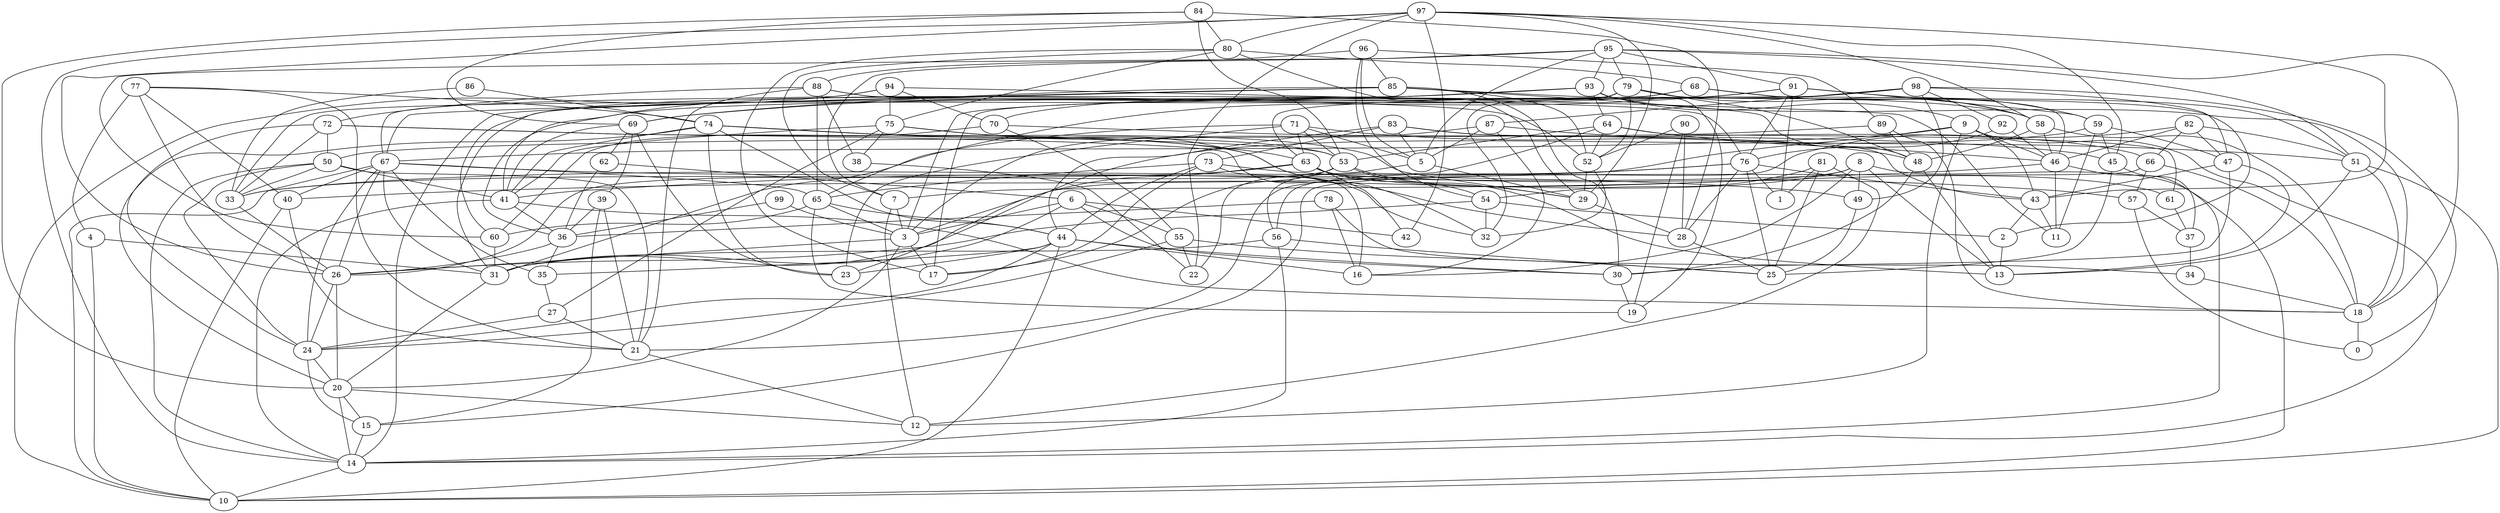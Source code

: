 digraph GG_graph {

subgraph G_graph {
edge [color = black]
"77" -> "40" [dir = none]
"77" -> "4" [dir = none]
"77" -> "26" [dir = none]
"77" -> "74" [dir = none]
"77" -> "21" [dir = none]
"56" -> "31" [dir = none]
"56" -> "14" [dir = none]
"56" -> "25" [dir = none]
"79" -> "33" [dir = none]
"79" -> "48" [dir = none]
"79" -> "17" [dir = none]
"79" -> "52" [dir = none]
"87" -> "5" [dir = none]
"87" -> "3" [dir = none]
"33" -> "26" [dir = none]
"6" -> "30" [dir = none]
"6" -> "3" [dir = none]
"6" -> "55" [dir = none]
"97" -> "42" [dir = none]
"97" -> "29" [dir = none]
"97" -> "58" [dir = none]
"97" -> "14" [dir = none]
"97" -> "80" [dir = none]
"60" -> "31" [dir = none]
"46" -> "41" [dir = none]
"46" -> "11" [dir = none]
"37" -> "34" [dir = none]
"68" -> "31" [dir = none]
"68" -> "59" [dir = none]
"68" -> "46" [dir = none]
"68" -> "41" [dir = none]
"68" -> "58" [dir = none]
"75" -> "38" [dir = none]
"75" -> "41" [dir = none]
"41" -> "14" [dir = none]
"41" -> "36" [dir = none]
"14" -> "10" [dir = none]
"84" -> "20" [dir = none]
"84" -> "28" [dir = none]
"84" -> "80" [dir = none]
"58" -> "18" [dir = none]
"30" -> "19" [dir = none]
"89" -> "48" [dir = none]
"89" -> "18" [dir = none]
"89" -> "50" [dir = none]
"51" -> "13" [dir = none]
"51" -> "10" [dir = none]
"51" -> "18" [dir = none]
"85" -> "67" [dir = none]
"85" -> "14" [dir = none]
"85" -> "52" [dir = none]
"85" -> "30" [dir = none]
"99" -> "36" [dir = none]
"99" -> "3" [dir = none]
"29" -> "28" [dir = none]
"8" -> "13" [dir = none]
"8" -> "3" [dir = none]
"8" -> "16" [dir = none]
"8" -> "49" [dir = none]
"36" -> "26" [dir = none]
"36" -> "35" [dir = none]
"78" -> "16" [dir = none]
"78" -> "34" [dir = none]
"4" -> "10" [dir = none]
"4" -> "31" [dir = none]
"34" -> "18" [dir = none]
"53" -> "13" [dir = none]
"94" -> "67" [dir = none]
"94" -> "10" [dir = none]
"94" -> "70" [dir = none]
"39" -> "21" [dir = none]
"39" -> "36" [dir = none]
"88" -> "21" [dir = none]
"88" -> "52" [dir = none]
"88" -> "65" [dir = none]
"88" -> "76" [dir = none]
"88" -> "38" [dir = none]
"63" -> "33" [dir = none]
"63" -> "42" [dir = none]
"63" -> "61" [dir = none]
"76" -> "40" [dir = none]
"90" -> "52" [dir = none]
"90" -> "19" [dir = none]
"90" -> "28" [dir = none]
"48" -> "30" [dir = none]
"48" -> "13" [dir = none]
"74" -> "29" [dir = none]
"74" -> "41" [dir = none]
"74" -> "44" [dir = none]
"83" -> "5" [dir = none]
"83" -> "44" [dir = none]
"82" -> "46" [dir = none]
"82" -> "47" [dir = none]
"98" -> "92" [dir = none]
"98" -> "87" [dir = none]
"98" -> "63" [dir = none]
"98" -> "49" [dir = none]
"98" -> "36" [dir = none]
"45" -> "25" [dir = none]
"45" -> "37" [dir = none]
"57" -> "0" [dir = none]
"57" -> "37" [dir = none]
"31" -> "20" [dir = none]
"92" -> "76" [dir = none]
"71" -> "31" [dir = none]
"71" -> "5" [dir = none]
"43" -> "2" [dir = none]
"43" -> "11" [dir = none]
"96" -> "85" [dir = none]
"96" -> "89" [dir = none]
"96" -> "54" [dir = none]
"96" -> "88" [dir = none]
"47" -> "30" [dir = none]
"47" -> "13" [dir = none]
"47" -> "43" [dir = none]
"91" -> "1" [dir = none]
"91" -> "59" [dir = none]
"91" -> "51" [dir = none]
"91" -> "65" [dir = none]
"54" -> "32" [dir = none]
"54" -> "26" [dir = none]
"54" -> "2" [dir = none]
"86" -> "74" [dir = none]
"86" -> "33" [dir = none]
"20" -> "14" [dir = none]
"20" -> "12" [dir = none]
"5" -> "29" [dir = none]
"5" -> "22" [dir = none]
"81" -> "54" [dir = none]
"81" -> "25" [dir = none]
"81" -> "1" [dir = none]
"69" -> "23" [dir = none]
"69" -> "62" [dir = none]
"95" -> "51" [dir = none]
"95" -> "18" [dir = none]
"95" -> "79" [dir = none]
"95" -> "91" [dir = none]
"18" -> "0" [dir = none]
"73" -> "16" [dir = none]
"73" -> "57" [dir = none]
"73" -> "65" [dir = none]
"73" -> "17" [dir = none]
"66" -> "15" [dir = none]
"66" -> "18" [dir = none]
"66" -> "57" [dir = none]
"70" -> "45" [dir = none]
"70" -> "60" [dir = none]
"50" -> "41" [dir = none]
"59" -> "47" [dir = none]
"59" -> "11" [dir = none]
"59" -> "45" [dir = none]
"59" -> "23" [dir = none]
"67" -> "49" [dir = none]
"67" -> "10" [dir = none]
"67" -> "35" [dir = none]
"67" -> "26" [dir = none]
"67" -> "31" [dir = none]
"67" -> "40" [dir = none]
"24" -> "20" [dir = none]
"24" -> "15" [dir = none]
"72" -> "33" [dir = none]
"72" -> "24" [dir = none]
"72" -> "32" [dir = none]
"65" -> "3" [dir = none]
"65" -> "60" [dir = none]
"65" -> "19" [dir = none]
"7" -> "12" [dir = none]
"80" -> "75" [dir = none]
"80" -> "29" [dir = none]
"80" -> "68" [dir = none]
"80" -> "7" [dir = none]
"9" -> "12" [dir = none]
"9" -> "14" [dir = none]
"9" -> "67" [dir = none]
"93" -> "60" [dir = none]
"93" -> "3" [dir = none]
"93" -> "18" [dir = none]
"93" -> "69" [dir = none]
"93" -> "19" [dir = none]
"55" -> "24" [dir = none]
"55" -> "22" [dir = none]
"55" -> "25" [dir = none]
"62" -> "36" [dir = none]
"62" -> "6" [dir = none]
"3" -> "20" [dir = none]
"3" -> "26" [dir = none]
"3" -> "17" [dir = none]
"15" -> "14" [dir = none]
"26" -> "24" [dir = none]
"44" -> "30" [dir = none]
"44" -> "10" [dir = none]
"27" -> "21" [dir = none]
"27" -> "24" [dir = none]
"64" -> "53" [dir = none]
"64" -> "61" [dir = none]
"64" -> "46" [dir = none]
"64" -> "52" [dir = none]
"52" -> "29" [dir = none]
"95" -> "7" [dir = none]
"85" -> "58" [dir = none]
"95" -> "5" [dir = none]
"71" -> "48" [dir = none]
"97" -> "22" [dir = none]
"72" -> "53" [dir = none]
"74" -> "23" [dir = none]
"98" -> "47" [dir = none]
"44" -> "24" [dir = none]
"39" -> "15" [dir = none]
"2" -> "13" [dir = none]
"92" -> "46" [dir = none]
"88" -> "72" [dir = none]
"61" -> "37" [dir = none]
"75" -> "53" [dir = none]
"28" -> "25" [dir = none]
"53" -> "26" [dir = none]
"98" -> "0" [dir = none]
"50" -> "14" [dir = none]
"40" -> "10" [dir = none]
"71" -> "23" [dir = none]
"52" -> "32" [dir = none]
"79" -> "32" [dir = none]
"83" -> "73" [dir = none]
"67" -> "24" [dir = none]
"21" -> "12" [dir = none]
"91" -> "76" [dir = none]
"82" -> "51" [dir = none]
"74" -> "20" [dir = none]
"49" -> "25" [dir = none]
"35" -> "27" [dir = none]
"95" -> "60" [dir = none]
"9" -> "21" [dir = none]
"79" -> "58" [dir = none]
"97" -> "45" [dir = none]
"91" -> "70" [dir = none]
"70" -> "55" [dir = none]
"87" -> "16" [dir = none]
"71" -> "63" [dir = none]
"53" -> "29" [dir = none]
"84" -> "69" [dir = none]
"71" -> "53" [dir = none]
"50" -> "21" [dir = none]
"76" -> "28" [dir = none]
"44" -> "35" [dir = none]
"97" -> "26" [dir = none]
"58" -> "48" [dir = none]
"87" -> "51" [dir = none]
"44" -> "23" [dir = none]
"8" -> "10" [dir = none]
"74" -> "28" [dir = none]
"82" -> "56" [dir = none]
"44" -> "16" [dir = none]
"82" -> "66" [dir = none]
"94" -> "75" [dir = none]
"85" -> "69" [dir = none]
"81" -> "12" [dir = none]
"93" -> "64" [dir = none]
"67" -> "65" [dir = none]
"64" -> "56" [dir = none]
"97" -> "43" [dir = none]
"85" -> "48" [dir = none]
"7" -> "3" [dir = none]
"38" -> "22" [dir = none]
"80" -> "17" [dir = none]
"83" -> "43" [dir = none]
"53" -> "17" [dir = none]
"76" -> "33" [dir = none]
"76" -> "25" [dir = none]
"6" -> "31" [dir = none]
"75" -> "32" [dir = none]
"78" -> "36" [dir = none]
"20" -> "15" [dir = none]
"26" -> "20" [dir = none]
"69" -> "39" [dir = none]
"6" -> "42" [dir = none]
"50" -> "33" [dir = none]
"94" -> "11" [dir = none]
"96" -> "5" [dir = none]
"46" -> "14" [dir = none]
"75" -> "27" [dir = none]
"50" -> "24" [dir = none]
"76" -> "43" [dir = none]
"72" -> "50" [dir = none]
"63" -> "31" [dir = none]
"95" -> "93" [dir = none]
"76" -> "1" [dir = none]
"65" -> "44" [dir = none]
"40" -> "21" [dir = none]
"83" -> "66" [dir = none]
"79" -> "2" [dir = none]
"93" -> "9" [dir = none]
"58" -> "46" [dir = none]
"9" -> "43" [dir = none]
"8" -> "7" [dir = none]
"9" -> "46" [dir = none]
"69" -> "41" [dir = none]
"41" -> "18" [dir = none]
"84" -> "53" [dir = none]
"73" -> "44" [dir = none]
"74" -> "63" [dir = none]
"63" -> "54" [dir = none]
}

}
